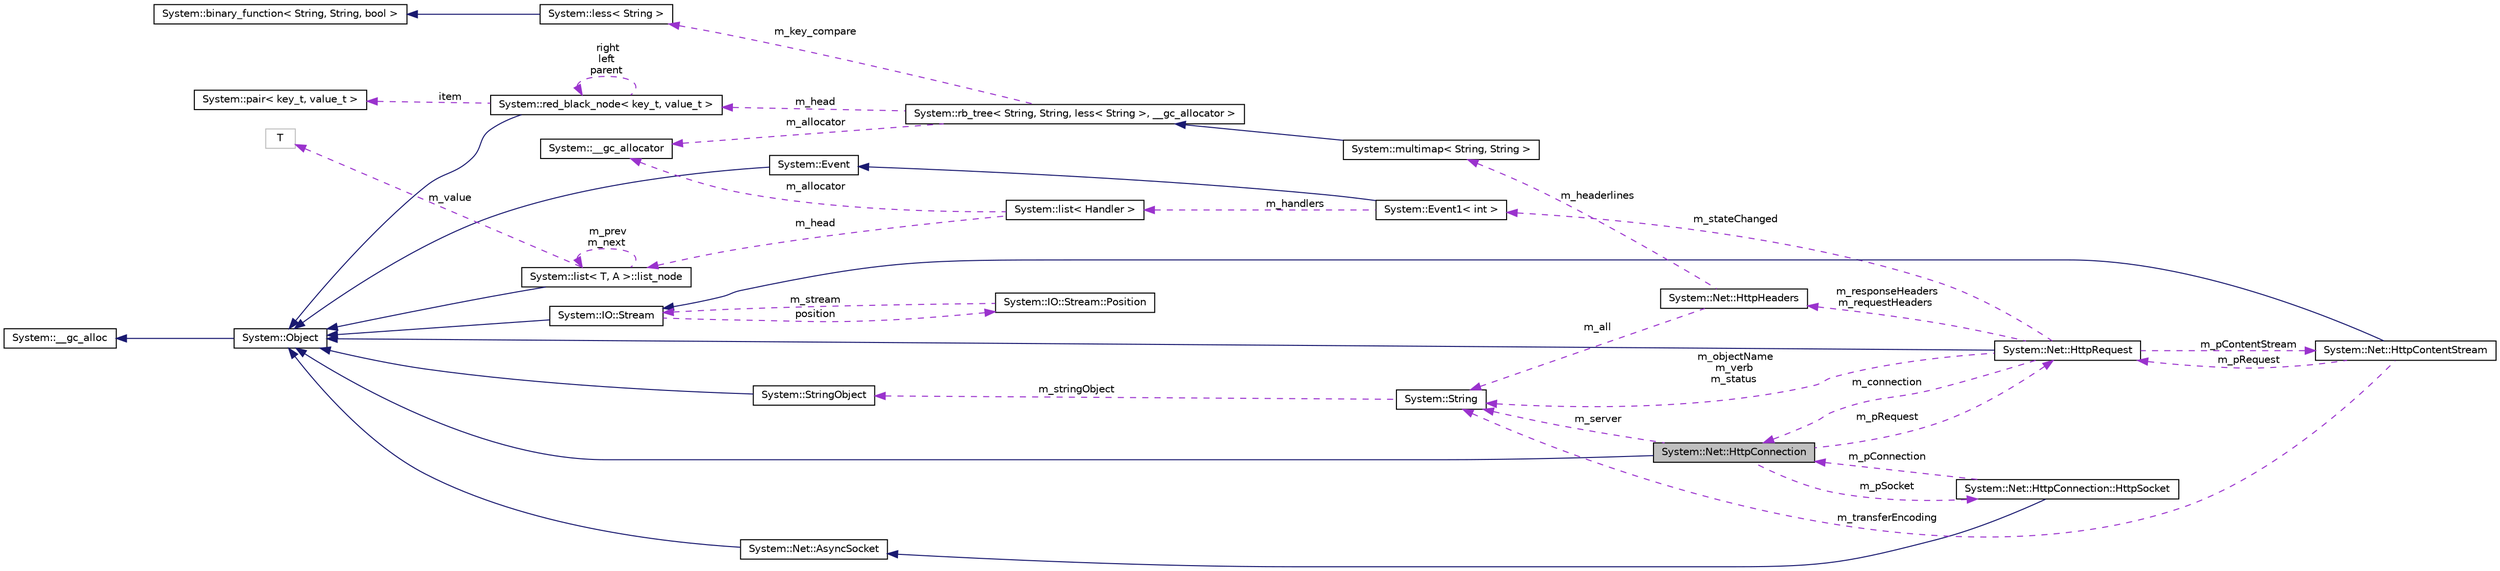 digraph G
{
  edge [fontname="Helvetica",fontsize="10",labelfontname="Helvetica",labelfontsize="10"];
  node [fontname="Helvetica",fontsize="10",shape=record];
  rankdir="LR";
  Node1 [label="System::Net::HttpConnection",height=0.2,width=0.4,color="black", fillcolor="grey75", style="filled" fontcolor="black"];
  Node2 -> Node1 [dir="back",color="midnightblue",fontsize="10",style="solid",fontname="Helvetica"];
  Node2 [label="System::Object",height=0.2,width=0.4,color="black", fillcolor="white", style="filled",URL="$class_system_1_1_object.html"];
  Node3 -> Node2 [dir="back",color="midnightblue",fontsize="10",style="solid",fontname="Helvetica"];
  Node3 [label="System::__gc_alloc",height=0.2,width=0.4,color="black", fillcolor="white", style="filled",URL="$class_system_1_1____gc__alloc.html"];
  Node4 -> Node1 [dir="back",color="darkorchid3",fontsize="10",style="dashed",label=" m_pSocket" ,fontname="Helvetica"];
  Node4 [label="System::Net::HttpConnection::HttpSocket",height=0.2,width=0.4,color="black", fillcolor="white", style="filled",URL="$class_system_1_1_net_1_1_http_connection_1_1_http_socket.html"];
  Node5 -> Node4 [dir="back",color="midnightblue",fontsize="10",style="solid",fontname="Helvetica"];
  Node5 [label="System::Net::AsyncSocket",height=0.2,width=0.4,color="black", fillcolor="white", style="filled",URL="$class_system_1_1_net_1_1_async_socket.html"];
  Node2 -> Node5 [dir="back",color="midnightblue",fontsize="10",style="solid",fontname="Helvetica"];
  Node1 -> Node4 [dir="back",color="darkorchid3",fontsize="10",style="dashed",label=" m_pConnection" ,fontname="Helvetica"];
  Node6 -> Node1 [dir="back",color="darkorchid3",fontsize="10",style="dashed",label=" m_pRequest" ,fontname="Helvetica"];
  Node6 [label="System::Net::HttpRequest",height=0.2,width=0.4,color="black", fillcolor="white", style="filled",URL="$class_system_1_1_net_1_1_http_request.html"];
  Node2 -> Node6 [dir="back",color="midnightblue",fontsize="10",style="solid",fontname="Helvetica"];
  Node1 -> Node6 [dir="back",color="darkorchid3",fontsize="10",style="dashed",label=" m_connection" ,fontname="Helvetica"];
  Node7 -> Node6 [dir="back",color="darkorchid3",fontsize="10",style="dashed",label=" m_stateChanged" ,fontname="Helvetica"];
  Node7 [label="System::Event1\< int \>",height=0.2,width=0.4,color="black", fillcolor="white", style="filled",URL="$class_system_1_1_event1.html"];
  Node8 -> Node7 [dir="back",color="midnightblue",fontsize="10",style="solid",fontname="Helvetica"];
  Node8 [label="System::Event",height=0.2,width=0.4,color="black", fillcolor="white", style="filled",URL="$class_system_1_1_event.html"];
  Node2 -> Node8 [dir="back",color="midnightblue",fontsize="10",style="solid",fontname="Helvetica"];
  Node9 -> Node7 [dir="back",color="darkorchid3",fontsize="10",style="dashed",label=" m_handlers" ,fontname="Helvetica"];
  Node9 [label="System::list\< Handler \>",height=0.2,width=0.4,color="black", fillcolor="white", style="filled",URL="$class_system_1_1list.html"];
  Node10 -> Node9 [dir="back",color="darkorchid3",fontsize="10",style="dashed",label=" m_allocator" ,fontname="Helvetica"];
  Node10 [label="System::__gc_allocator",height=0.2,width=0.4,color="black", fillcolor="white", style="filled",URL="$class_system_1_1____gc__allocator.html"];
  Node11 -> Node9 [dir="back",color="darkorchid3",fontsize="10",style="dashed",label=" m_head" ,fontname="Helvetica"];
  Node11 [label="System::list\< T, A \>::list_node",height=0.2,width=0.4,color="black", fillcolor="white", style="filled",URL="$class_system_1_1list_1_1list__node.html"];
  Node2 -> Node11 [dir="back",color="midnightblue",fontsize="10",style="solid",fontname="Helvetica"];
  Node11 -> Node11 [dir="back",color="darkorchid3",fontsize="10",style="dashed",label=" m_prev\nm_next" ,fontname="Helvetica"];
  Node12 -> Node11 [dir="back",color="darkorchid3",fontsize="10",style="dashed",label=" m_value" ,fontname="Helvetica"];
  Node12 [label="T",height=0.2,width=0.4,color="grey75", fillcolor="white", style="filled"];
  Node13 -> Node6 [dir="back",color="darkorchid3",fontsize="10",style="dashed",label=" m_pContentStream" ,fontname="Helvetica"];
  Node13 [label="System::Net::HttpContentStream",height=0.2,width=0.4,color="black", fillcolor="white", style="filled",URL="$class_system_1_1_net_1_1_http_content_stream.html"];
  Node14 -> Node13 [dir="back",color="midnightblue",fontsize="10",style="solid",fontname="Helvetica"];
  Node14 [label="System::IO::Stream",height=0.2,width=0.4,color="black", fillcolor="white", style="filled",URL="$class_system_1_1_i_o_1_1_stream.html"];
  Node2 -> Node14 [dir="back",color="midnightblue",fontsize="10",style="solid",fontname="Helvetica"];
  Node15 -> Node14 [dir="back",color="darkorchid3",fontsize="10",style="dashed",label=" position" ,fontname="Helvetica"];
  Node15 [label="System::IO::Stream::Position",height=0.2,width=0.4,color="black", fillcolor="white", style="filled",URL="$class_system_1_1_i_o_1_1_stream_1_1_position.html"];
  Node14 -> Node15 [dir="back",color="darkorchid3",fontsize="10",style="dashed",label=" m_stream" ,fontname="Helvetica"];
  Node6 -> Node13 [dir="back",color="darkorchid3",fontsize="10",style="dashed",label=" m_pRequest" ,fontname="Helvetica"];
  Node16 -> Node13 [dir="back",color="darkorchid3",fontsize="10",style="dashed",label=" m_transferEncoding" ,fontname="Helvetica"];
  Node16 [label="System::String",height=0.2,width=0.4,color="black", fillcolor="white", style="filled",URL="$class_system_1_1_string.html"];
  Node17 -> Node16 [dir="back",color="darkorchid3",fontsize="10",style="dashed",label=" m_stringObject" ,fontname="Helvetica"];
  Node17 [label="System::StringObject",height=0.2,width=0.4,color="black", fillcolor="white", style="filled",URL="$class_system_1_1_string_object.html"];
  Node2 -> Node17 [dir="back",color="midnightblue",fontsize="10",style="solid",fontname="Helvetica"];
  Node18 -> Node6 [dir="back",color="darkorchid3",fontsize="10",style="dashed",label=" m_responseHeaders\nm_requestHeaders" ,fontname="Helvetica"];
  Node18 [label="System::Net::HttpHeaders",height=0.2,width=0.4,color="black", fillcolor="white", style="filled",URL="$class_system_1_1_net_1_1_http_headers.html"];
  Node19 -> Node18 [dir="back",color="darkorchid3",fontsize="10",style="dashed",label=" m_headerlines" ,fontname="Helvetica"];
  Node19 [label="System::multimap\< String, String \>",height=0.2,width=0.4,color="black", fillcolor="white", style="filled",URL="$class_system_1_1multimap.html"];
  Node20 -> Node19 [dir="back",color="midnightblue",fontsize="10",style="solid",fontname="Helvetica"];
  Node20 [label="System::rb_tree\< String, String, less\< String \>, __gc_allocator \>",height=0.2,width=0.4,color="black", fillcolor="white", style="filled",URL="$class_system_1_1rb__tree.html"];
  Node10 -> Node20 [dir="back",color="darkorchid3",fontsize="10",style="dashed",label=" m_allocator" ,fontname="Helvetica"];
  Node21 -> Node20 [dir="back",color="darkorchid3",fontsize="10",style="dashed",label=" m_key_compare" ,fontname="Helvetica"];
  Node21 [label="System::less\< String \>",height=0.2,width=0.4,color="black", fillcolor="white", style="filled",URL="$class_system_1_1less_3_01_string_01_4.html"];
  Node22 -> Node21 [dir="back",color="midnightblue",fontsize="10",style="solid",fontname="Helvetica"];
  Node22 [label="System::binary_function\< String, String, bool \>",height=0.2,width=0.4,color="black", fillcolor="white", style="filled",URL="$class_system_1_1binary__function.html"];
  Node23 -> Node20 [dir="back",color="darkorchid3",fontsize="10",style="dashed",label=" m_head" ,fontname="Helvetica"];
  Node23 [label="System::red_black_node\< key_t, value_t \>",height=0.2,width=0.4,color="black", fillcolor="white", style="filled",URL="$class_system_1_1red__black__node.html"];
  Node2 -> Node23 [dir="back",color="midnightblue",fontsize="10",style="solid",fontname="Helvetica"];
  Node23 -> Node23 [dir="back",color="darkorchid3",fontsize="10",style="dashed",label=" right\nleft\nparent" ,fontname="Helvetica"];
  Node24 -> Node23 [dir="back",color="darkorchid3",fontsize="10",style="dashed",label=" item" ,fontname="Helvetica"];
  Node24 [label="System::pair\< key_t, value_t \>",height=0.2,width=0.4,color="black", fillcolor="white", style="filled",URL="$class_system_1_1pair.html"];
  Node16 -> Node18 [dir="back",color="darkorchid3",fontsize="10",style="dashed",label=" m_all" ,fontname="Helvetica"];
  Node16 -> Node6 [dir="back",color="darkorchid3",fontsize="10",style="dashed",label=" m_objectName\nm_verb\nm_status" ,fontname="Helvetica"];
  Node16 -> Node1 [dir="back",color="darkorchid3",fontsize="10",style="dashed",label=" m_server" ,fontname="Helvetica"];
}
